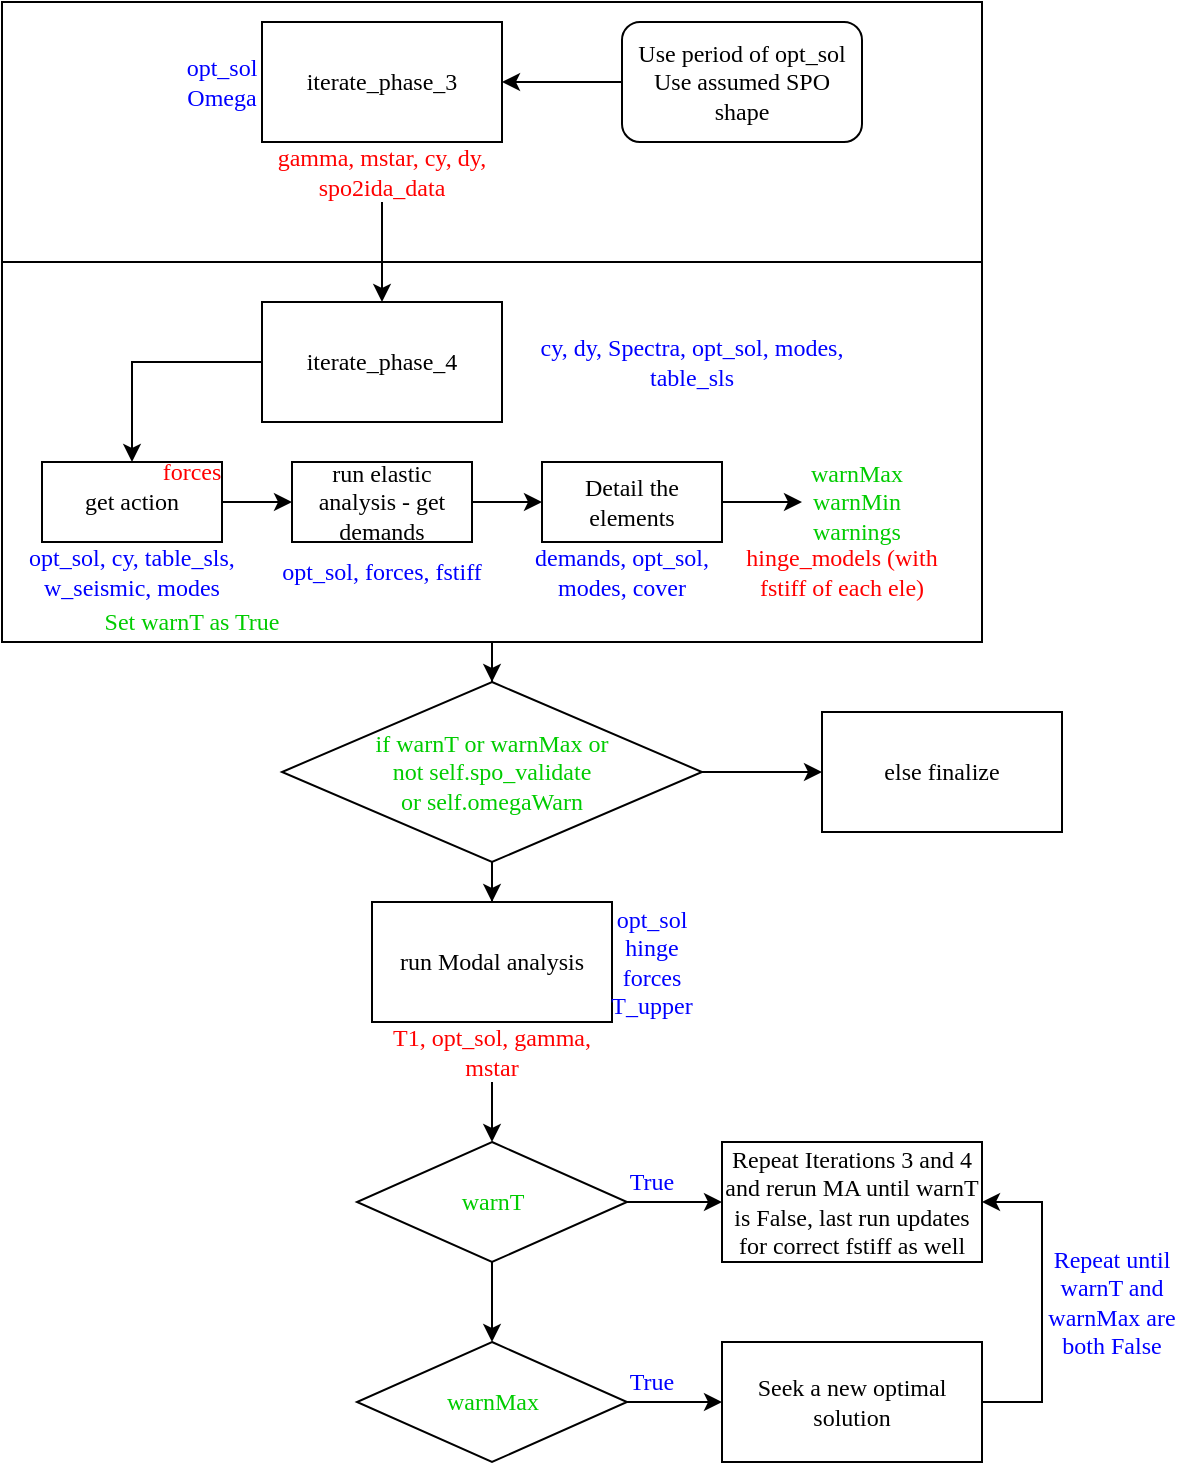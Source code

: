 <mxfile version="13.10.9" type="device"><diagram id="wmvUjtRHssxosPGj73uF" name="Page-1"><mxGraphModel dx="1185" dy="676" grid="1" gridSize="10" guides="1" tooltips="1" connect="1" arrows="1" fold="1" page="1" pageScale="1" pageWidth="850" pageHeight="1100" math="0" shadow="0"><root><mxCell id="0"/><mxCell id="1" parent="0"/><mxCell id="_n05udP7J6yKktno0emg-24" style="edgeStyle=orthogonalEdgeStyle;rounded=0;orthogonalLoop=1;jettySize=auto;html=1;entryX=0.5;entryY=0;entryDx=0;entryDy=0;fontFamily=Garamond;fontColor=#00CC00;" edge="1" parent="1" source="_n05udP7J6yKktno0emg-20" target="_n05udP7J6yKktno0emg-23"><mxGeometry relative="1" as="geometry"/></mxCell><mxCell id="_n05udP7J6yKktno0emg-20" value="" style="rounded=0;whiteSpace=wrap;html=1;fontFamily=Garamond;fillColor=none;" vertex="1" parent="1"><mxGeometry x="220" y="150" width="490" height="190" as="geometry"/></mxCell><mxCell id="_n05udP7J6yKktno0emg-21" value="" style="rounded=0;whiteSpace=wrap;html=1;fontFamily=Garamond;fillColor=none;" vertex="1" parent="1"><mxGeometry x="220" y="20" width="490" height="130" as="geometry"/></mxCell><mxCell id="_n05udP7J6yKktno0emg-1" value="iterate_phase_3" style="rounded=0;whiteSpace=wrap;html=1;fontFamily=Garamond;" vertex="1" parent="1"><mxGeometry x="350" y="30" width="120" height="60" as="geometry"/></mxCell><mxCell id="_n05udP7J6yKktno0emg-2" value="&lt;font color=&quot;#0000ff&quot;&gt;opt_sol&lt;br&gt;Omega&lt;br&gt;&lt;/font&gt;" style="text;html=1;strokeColor=none;fillColor=none;align=center;verticalAlign=middle;whiteSpace=wrap;rounded=0;fontFamily=Garamond;" vertex="1" parent="1"><mxGeometry x="310" y="30" width="40" height="60" as="geometry"/></mxCell><mxCell id="_n05udP7J6yKktno0emg-9" style="edgeStyle=orthogonalEdgeStyle;rounded=0;orthogonalLoop=1;jettySize=auto;html=1;fontFamily=Garamond;" edge="1" parent="1" source="_n05udP7J6yKktno0emg-3"><mxGeometry relative="1" as="geometry"><mxPoint x="410" y="170" as="targetPoint"/></mxGeometry></mxCell><mxCell id="_n05udP7J6yKktno0emg-3" value="&lt;font color=&quot;#ff0000&quot;&gt;gamma, mstar, cy, dy, spo2ida_data&lt;/font&gt;" style="text;html=1;strokeColor=none;fillColor=none;align=center;verticalAlign=middle;whiteSpace=wrap;rounded=0;fontFamily=Garamond;" vertex="1" parent="1"><mxGeometry x="350" y="90" width="120" height="30" as="geometry"/></mxCell><mxCell id="_n05udP7J6yKktno0emg-8" style="edgeStyle=orthogonalEdgeStyle;rounded=0;orthogonalLoop=1;jettySize=auto;html=1;entryX=1;entryY=0.5;entryDx=0;entryDy=0;fontFamily=Garamond;" edge="1" parent="1" source="_n05udP7J6yKktno0emg-7" target="_n05udP7J6yKktno0emg-1"><mxGeometry relative="1" as="geometry"/></mxCell><mxCell id="_n05udP7J6yKktno0emg-7" value="Use period of opt_sol&lt;br&gt;Use assumed SPO shape" style="rounded=1;whiteSpace=wrap;html=1;fontFamily=Garamond;" vertex="1" parent="1"><mxGeometry x="530" y="30" width="120" height="60" as="geometry"/></mxCell><mxCell id="_n05udP7J6yKktno0emg-17" style="edgeStyle=orthogonalEdgeStyle;rounded=0;orthogonalLoop=1;jettySize=auto;html=1;entryX=0.5;entryY=0;entryDx=0;entryDy=0;fontFamily=Garamond;fontColor=#00CC00;" edge="1" parent="1" source="_n05udP7J6yKktno0emg-10" target="_n05udP7J6yKktno0emg-12"><mxGeometry relative="1" as="geometry"/></mxCell><mxCell id="_n05udP7J6yKktno0emg-10" value="iterate_phase_4" style="rounded=0;whiteSpace=wrap;html=1;fontFamily=Garamond;" vertex="1" parent="1"><mxGeometry x="350" y="170" width="120" height="60" as="geometry"/></mxCell><mxCell id="_n05udP7J6yKktno0emg-19" value="" style="edgeStyle=orthogonalEdgeStyle;rounded=0;orthogonalLoop=1;jettySize=auto;html=1;fontFamily=Garamond;fontColor=#00CC00;" edge="1" parent="1" source="_n05udP7J6yKktno0emg-11" target="_n05udP7J6yKktno0emg-13"><mxGeometry relative="1" as="geometry"/></mxCell><mxCell id="_n05udP7J6yKktno0emg-11" value="run elastic analysis - get demands" style="rounded=0;whiteSpace=wrap;html=1;fontFamily=Garamond;" vertex="1" parent="1"><mxGeometry x="365" y="250" width="90" height="40" as="geometry"/></mxCell><mxCell id="_n05udP7J6yKktno0emg-18" value="" style="edgeStyle=orthogonalEdgeStyle;rounded=0;orthogonalLoop=1;jettySize=auto;html=1;fontFamily=Garamond;fontColor=#00CC00;" edge="1" parent="1" source="_n05udP7J6yKktno0emg-12" target="_n05udP7J6yKktno0emg-11"><mxGeometry relative="1" as="geometry"/></mxCell><mxCell id="_n05udP7J6yKktno0emg-12" value="get action" style="rounded=0;whiteSpace=wrap;html=1;fontFamily=Garamond;" vertex="1" parent="1"><mxGeometry x="240" y="250" width="90" height="40" as="geometry"/></mxCell><mxCell id="_n05udP7J6yKktno0emg-16" style="edgeStyle=orthogonalEdgeStyle;rounded=0;orthogonalLoop=1;jettySize=auto;html=1;entryX=0;entryY=0.5;entryDx=0;entryDy=0;fontFamily=Garamond;" edge="1" parent="1" source="_n05udP7J6yKktno0emg-13" target="_n05udP7J6yKktno0emg-15"><mxGeometry relative="1" as="geometry"/></mxCell><mxCell id="_n05udP7J6yKktno0emg-13" value="Detail the elements" style="rounded=0;whiteSpace=wrap;html=1;fontFamily=Garamond;" vertex="1" parent="1"><mxGeometry x="490" y="250" width="90" height="40" as="geometry"/></mxCell><mxCell id="_n05udP7J6yKktno0emg-14" value="&lt;font color=&quot;#ff0000&quot;&gt;hinge_models (with fstiff of each ele)&lt;/font&gt;" style="text;html=1;strokeColor=none;fillColor=none;align=center;verticalAlign=middle;whiteSpace=wrap;rounded=0;fontFamily=Garamond;" vertex="1" parent="1"><mxGeometry x="580" y="290" width="120" height="30" as="geometry"/></mxCell><mxCell id="_n05udP7J6yKktno0emg-15" value="&lt;font&gt;warnMax&lt;br&gt;warnMin&lt;br&gt;warnings&lt;br&gt;&lt;/font&gt;" style="text;html=1;strokeColor=none;fillColor=none;align=center;verticalAlign=middle;whiteSpace=wrap;rounded=0;fontFamily=Garamond;fontColor=#00CC00;" vertex="1" parent="1"><mxGeometry x="620" y="240" width="55" height="60" as="geometry"/></mxCell><mxCell id="_n05udP7J6yKktno0emg-22" value="&lt;font color=&quot;#00cc00&quot;&gt;Set warnT as True&lt;/font&gt;" style="text;html=1;strokeColor=none;fillColor=none;align=center;verticalAlign=middle;whiteSpace=wrap;rounded=0;fontFamily=Garamond;" vertex="1" parent="1"><mxGeometry x="260" y="300" width="110" height="60" as="geometry"/></mxCell><mxCell id="_n05udP7J6yKktno0emg-25" style="edgeStyle=orthogonalEdgeStyle;rounded=0;orthogonalLoop=1;jettySize=auto;html=1;fontFamily=Garamond;fontColor=#00CC00;" edge="1" parent="1" source="_n05udP7J6yKktno0emg-23"><mxGeometry relative="1" as="geometry"><mxPoint x="630" y="405" as="targetPoint"/></mxGeometry></mxCell><mxCell id="_n05udP7J6yKktno0emg-35" style="edgeStyle=orthogonalEdgeStyle;rounded=0;orthogonalLoop=1;jettySize=auto;html=1;fontFamily=Garamond;fontColor=#00CC00;" edge="1" parent="1" source="_n05udP7J6yKktno0emg-23" target="_n05udP7J6yKktno0emg-27"><mxGeometry relative="1" as="geometry"/></mxCell><mxCell id="_n05udP7J6yKktno0emg-23" value="if warnT or warnMax or &lt;br&gt;not self.spo_validate &lt;br&gt;or self.omegaWarn" style="rhombus;whiteSpace=wrap;html=1;fillColor=none;fontFamily=Garamond;fontColor=#00CC00;" vertex="1" parent="1"><mxGeometry x="360" y="360" width="210" height="90" as="geometry"/></mxCell><mxCell id="_n05udP7J6yKktno0emg-26" value="&lt;font color=&quot;#000000&quot;&gt;else finalize&lt;/font&gt;" style="rounded=0;whiteSpace=wrap;html=1;fillColor=none;fontFamily=Garamond;fontColor=#00CC00;" vertex="1" parent="1"><mxGeometry x="630" y="375" width="120" height="60" as="geometry"/></mxCell><mxCell id="_n05udP7J6yKktno0emg-27" value="run Modal analysis" style="rounded=0;whiteSpace=wrap;html=1;fontFamily=Garamond;" vertex="1" parent="1"><mxGeometry x="405" y="470" width="120" height="60" as="geometry"/></mxCell><mxCell id="_n05udP7J6yKktno0emg-37" style="edgeStyle=orthogonalEdgeStyle;rounded=0;orthogonalLoop=1;jettySize=auto;html=1;entryX=0.5;entryY=0;entryDx=0;entryDy=0;fontFamily=Garamond;fontColor=#00CC00;" edge="1" parent="1" source="_n05udP7J6yKktno0emg-28" target="_n05udP7J6yKktno0emg-36"><mxGeometry relative="1" as="geometry"/></mxCell><mxCell id="_n05udP7J6yKktno0emg-28" value="&lt;font color=&quot;#ff0000&quot;&gt;T1, opt_sol, gamma, mstar&lt;/font&gt;" style="text;html=1;strokeColor=none;fillColor=none;align=center;verticalAlign=middle;whiteSpace=wrap;rounded=0;fontFamily=Garamond;" vertex="1" parent="1"><mxGeometry x="405" y="530" width="120" height="30" as="geometry"/></mxCell><mxCell id="_n05udP7J6yKktno0emg-29" value="&lt;font color=&quot;#0000ff&quot;&gt;opt_sol&lt;br&gt;hinge&lt;br&gt;forces&lt;br&gt;T_upper&lt;br&gt;&lt;/font&gt;" style="text;html=1;strokeColor=none;fillColor=none;align=center;verticalAlign=middle;whiteSpace=wrap;rounded=0;fontFamily=Garamond;" vertex="1" parent="1"><mxGeometry x="525" y="470" width="40" height="60" as="geometry"/></mxCell><mxCell id="_n05udP7J6yKktno0emg-30" value="&lt;font color=&quot;#0000ff&quot;&gt;cy, dy, Spectra, opt_sol, modes, table_sls&lt;br&gt;&lt;/font&gt;" style="text;html=1;strokeColor=none;fillColor=none;align=center;verticalAlign=middle;whiteSpace=wrap;rounded=0;fontFamily=Garamond;" vertex="1" parent="1"><mxGeometry x="470" y="170" width="190" height="60" as="geometry"/></mxCell><mxCell id="_n05udP7J6yKktno0emg-31" value="&lt;font color=&quot;#0000ff&quot;&gt;opt_sol, cy, table_sls,&lt;br&gt;w_seismic, modes&lt;br&gt;&lt;/font&gt;" style="text;html=1;strokeColor=none;fillColor=none;align=center;verticalAlign=middle;whiteSpace=wrap;rounded=0;fontFamily=Garamond;" vertex="1" parent="1"><mxGeometry x="225" y="282.5" width="120" height="45" as="geometry"/></mxCell><mxCell id="_n05udP7J6yKktno0emg-32" value="&lt;font color=&quot;#0000ff&quot;&gt;opt_sol, forces, fstiff&lt;br&gt;&lt;/font&gt;" style="text;html=1;strokeColor=none;fillColor=none;align=center;verticalAlign=middle;whiteSpace=wrap;rounded=0;fontFamily=Garamond;" vertex="1" parent="1"><mxGeometry x="350" y="282.5" width="120" height="45" as="geometry"/></mxCell><mxCell id="_n05udP7J6yKktno0emg-33" value="&lt;font color=&quot;#ff0000&quot;&gt;forces&lt;/font&gt;" style="text;html=1;strokeColor=none;fillColor=none;align=center;verticalAlign=middle;whiteSpace=wrap;rounded=0;fontFamily=Garamond;" vertex="1" parent="1"><mxGeometry x="255" y="240" width="120" height="30" as="geometry"/></mxCell><mxCell id="_n05udP7J6yKktno0emg-34" value="&lt;font color=&quot;#0000ff&quot;&gt;demands, opt_sol, modes, cover&lt;br&gt;&lt;/font&gt;" style="text;html=1;strokeColor=none;fillColor=none;align=center;verticalAlign=middle;whiteSpace=wrap;rounded=0;fontFamily=Garamond;" vertex="1" parent="1"><mxGeometry x="470" y="282.5" width="120" height="45" as="geometry"/></mxCell><mxCell id="_n05udP7J6yKktno0emg-38" style="edgeStyle=orthogonalEdgeStyle;rounded=0;orthogonalLoop=1;jettySize=auto;html=1;fontFamily=Garamond;fontColor=#00CC00;" edge="1" parent="1" source="_n05udP7J6yKktno0emg-36"><mxGeometry relative="1" as="geometry"><mxPoint x="580" y="620" as="targetPoint"/></mxGeometry></mxCell><mxCell id="_n05udP7J6yKktno0emg-42" style="edgeStyle=orthogonalEdgeStyle;rounded=0;orthogonalLoop=1;jettySize=auto;html=1;fontFamily=Garamond;fontColor=#00CC00;" edge="1" parent="1" source="_n05udP7J6yKktno0emg-36" target="_n05udP7J6yKktno0emg-41"><mxGeometry relative="1" as="geometry"/></mxCell><mxCell id="_n05udP7J6yKktno0emg-36" value="warnT" style="rhombus;whiteSpace=wrap;html=1;fillColor=none;fontFamily=Garamond;fontColor=#00CC00;" vertex="1" parent="1"><mxGeometry x="397.5" y="590" width="135" height="60" as="geometry"/></mxCell><mxCell id="_n05udP7J6yKktno0emg-39" value="&lt;font color=&quot;#0000ff&quot;&gt;True&lt;br&gt;&lt;/font&gt;" style="text;html=1;strokeColor=none;fillColor=none;align=center;verticalAlign=middle;whiteSpace=wrap;rounded=0;fontFamily=Garamond;" vertex="1" parent="1"><mxGeometry x="525" y="580" width="40" height="60" as="geometry"/></mxCell><mxCell id="_n05udP7J6yKktno0emg-40" value="Repeat Iterations 3 and 4&lt;br&gt;and rerun MA until warnT is False, last run updates for correct fstiff as well" style="rounded=0;whiteSpace=wrap;html=1;fontFamily=Garamond;" vertex="1" parent="1"><mxGeometry x="580" y="590" width="130" height="60" as="geometry"/></mxCell><mxCell id="_n05udP7J6yKktno0emg-41" value="warnMax" style="rhombus;whiteSpace=wrap;html=1;fillColor=none;fontFamily=Garamond;fontColor=#00CC00;" vertex="1" parent="1"><mxGeometry x="397.5" y="690" width="135" height="60" as="geometry"/></mxCell><mxCell id="_n05udP7J6yKktno0emg-44" style="edgeStyle=orthogonalEdgeStyle;rounded=0;orthogonalLoop=1;jettySize=auto;html=1;fontFamily=Garamond;fontColor=#00CC00;" edge="1" parent="1"><mxGeometry relative="1" as="geometry"><mxPoint x="580" y="720" as="targetPoint"/><mxPoint x="532.5" y="720" as="sourcePoint"/></mxGeometry></mxCell><mxCell id="_n05udP7J6yKktno0emg-45" value="&lt;font color=&quot;#0000ff&quot;&gt;True&lt;br&gt;&lt;/font&gt;" style="text;html=1;strokeColor=none;fillColor=none;align=center;verticalAlign=middle;whiteSpace=wrap;rounded=0;fontFamily=Garamond;" vertex="1" parent="1"><mxGeometry x="525" y="680" width="40" height="60" as="geometry"/></mxCell><mxCell id="_n05udP7J6yKktno0emg-47" style="edgeStyle=orthogonalEdgeStyle;rounded=0;orthogonalLoop=1;jettySize=auto;html=1;entryX=1;entryY=0.5;entryDx=0;entryDy=0;fontFamily=Garamond;fontColor=#00CC00;" edge="1" parent="1" source="_n05udP7J6yKktno0emg-46" target="_n05udP7J6yKktno0emg-40"><mxGeometry relative="1" as="geometry"><Array as="points"><mxPoint x="645" y="720"/><mxPoint x="740" y="720"/><mxPoint x="740" y="620"/></Array></mxGeometry></mxCell><mxCell id="_n05udP7J6yKktno0emg-46" value="Seek a new optimal solution" style="rounded=0;whiteSpace=wrap;html=1;fontFamily=Garamond;" vertex="1" parent="1"><mxGeometry x="580" y="690" width="130" height="60" as="geometry"/></mxCell><mxCell id="_n05udP7J6yKktno0emg-48" value="&lt;font color=&quot;#0000ff&quot;&gt;Repeat until warnT and warnMax are both False&lt;br&gt;&lt;/font&gt;" style="text;html=1;strokeColor=none;fillColor=none;align=center;verticalAlign=middle;whiteSpace=wrap;rounded=0;fontFamily=Garamond;" vertex="1" parent="1"><mxGeometry x="740" y="640" width="70" height="60" as="geometry"/></mxCell></root></mxGraphModel></diagram></mxfile>